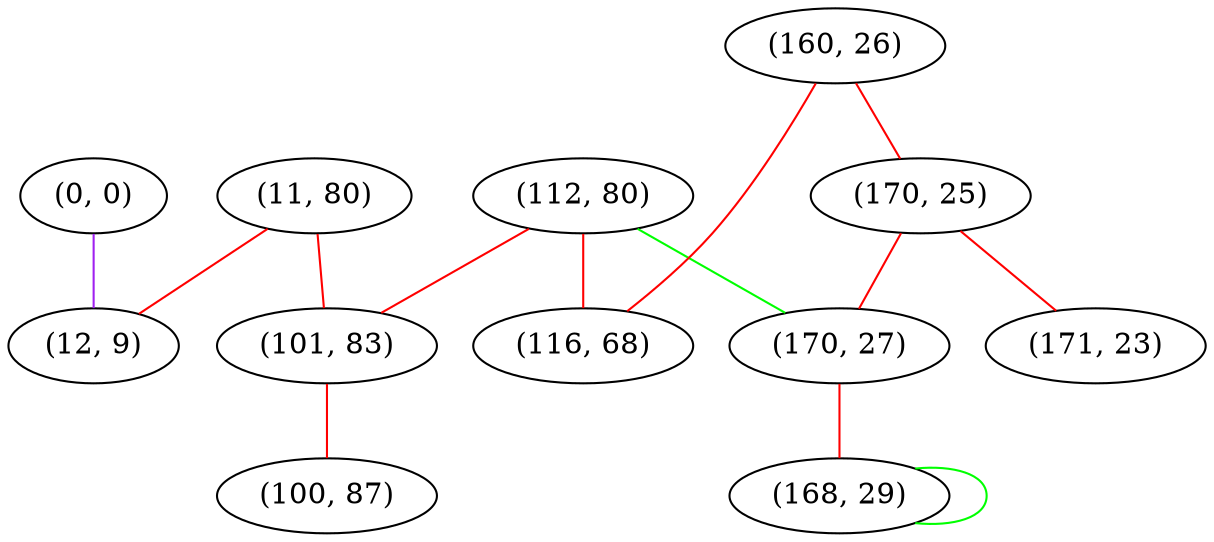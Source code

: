 graph "" {
"(11, 80)";
"(112, 80)";
"(160, 26)";
"(170, 25)";
"(101, 83)";
"(171, 23)";
"(100, 87)";
"(0, 0)";
"(170, 27)";
"(168, 29)";
"(116, 68)";
"(12, 9)";
"(11, 80)" -- "(12, 9)"  [color=red, key=0, weight=1];
"(11, 80)" -- "(101, 83)"  [color=red, key=0, weight=1];
"(112, 80)" -- "(116, 68)"  [color=red, key=0, weight=1];
"(112, 80)" -- "(170, 27)"  [color=green, key=0, weight=2];
"(112, 80)" -- "(101, 83)"  [color=red, key=0, weight=1];
"(160, 26)" -- "(116, 68)"  [color=red, key=0, weight=1];
"(160, 26)" -- "(170, 25)"  [color=red, key=0, weight=1];
"(170, 25)" -- "(171, 23)"  [color=red, key=0, weight=1];
"(170, 25)" -- "(170, 27)"  [color=red, key=0, weight=1];
"(101, 83)" -- "(100, 87)"  [color=red, key=0, weight=1];
"(0, 0)" -- "(12, 9)"  [color=purple, key=0, weight=4];
"(170, 27)" -- "(168, 29)"  [color=red, key=0, weight=1];
"(168, 29)" -- "(168, 29)"  [color=green, key=0, weight=2];
}
